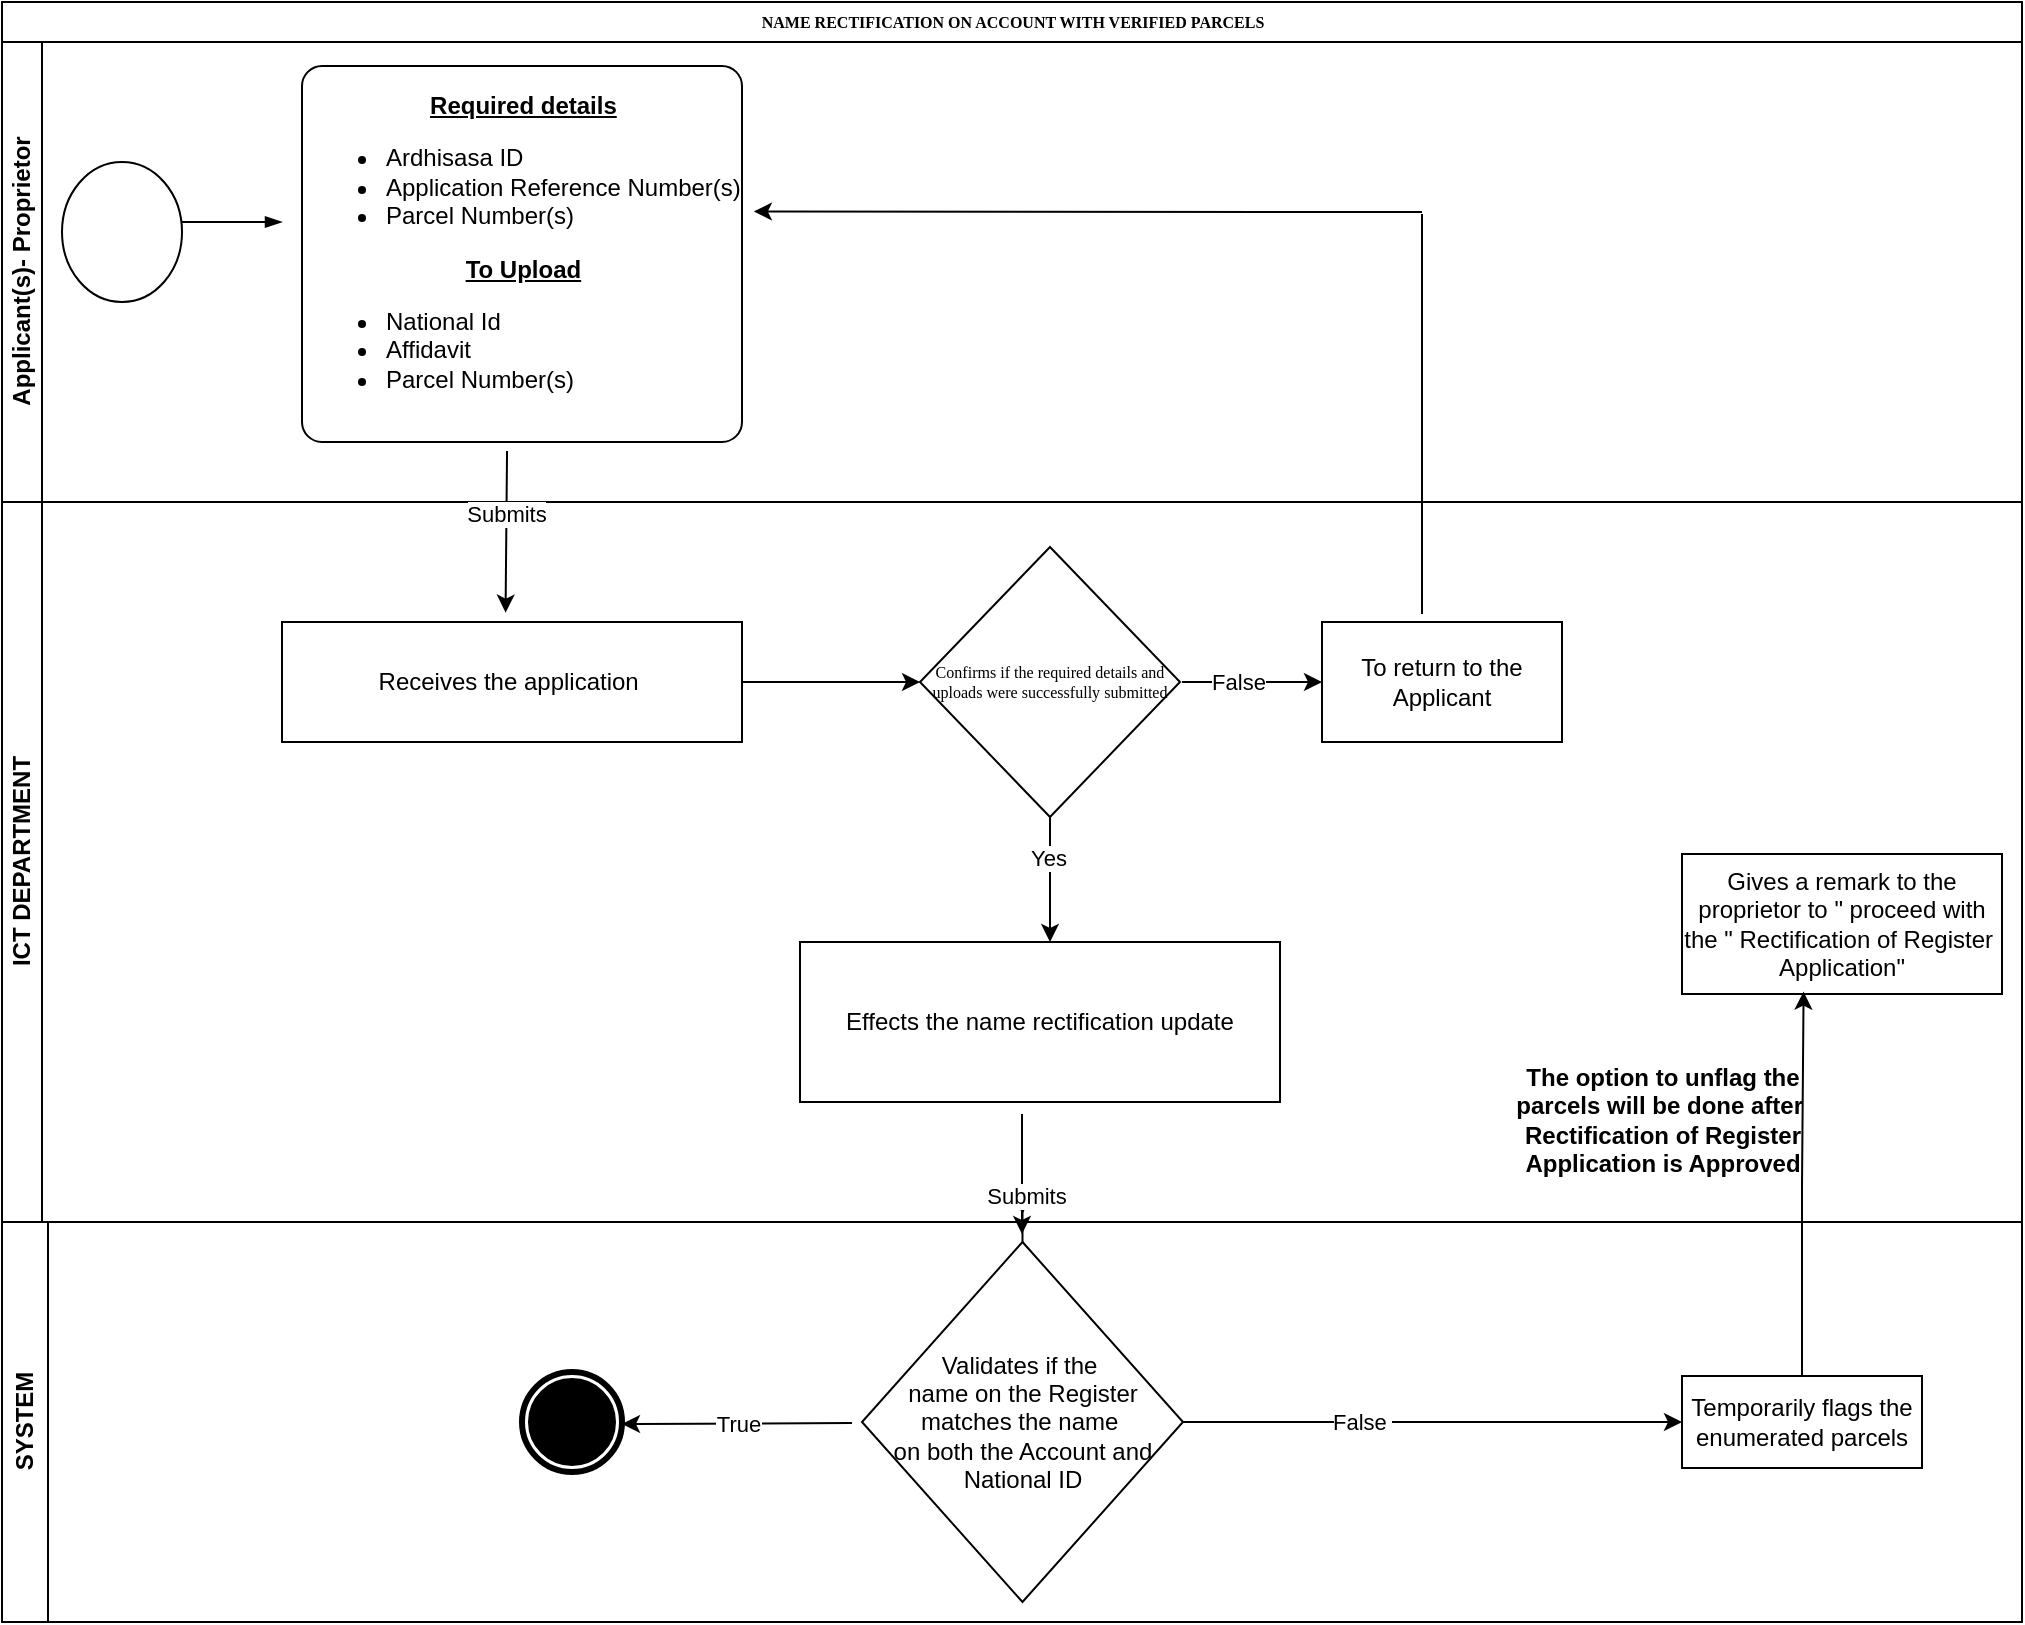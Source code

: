 <mxfile version="24.4.0" type="github">
  <diagram name="Page-1" id="c7488fd3-1785-93aa-aadb-54a6760d102a">
    <mxGraphModel dx="1135" dy="633" grid="1" gridSize="10" guides="1" tooltips="1" connect="1" arrows="1" fold="1" page="1" pageScale="1" pageWidth="1100" pageHeight="850" background="none" math="0" shadow="0">
      <root>
        <mxCell id="0" />
        <mxCell id="1" parent="0" />
        <mxCell id="2b4e8129b02d487f-1" value="NAME RECTIFICATION ON ACCOUNT WITH VERIFIED PARCELS" style="swimlane;html=1;childLayout=stackLayout;horizontal=1;startSize=20;horizontalStack=0;rounded=0;shadow=0;labelBackgroundColor=none;strokeWidth=1;fontFamily=Verdana;fontSize=8;align=center;" parent="1" vertex="1">
          <mxGeometry x="30" y="94" width="1010" height="810" as="geometry" />
        </mxCell>
        <mxCell id="2b4e8129b02d487f-2" value="Applicant(s)- Proprietor" style="swimlane;html=1;startSize=20;horizontal=0;" parent="2b4e8129b02d487f-1" vertex="1">
          <mxGeometry y="20" width="1010" height="230" as="geometry" />
        </mxCell>
        <mxCell id="2b4e8129b02d487f-5" value="" style="ellipse;whiteSpace=wrap;html=1;rounded=0;shadow=0;labelBackgroundColor=none;strokeWidth=1;fontFamily=Verdana;fontSize=8;align=center;" parent="2b4e8129b02d487f-2" vertex="1">
          <mxGeometry x="30" y="60" width="60" height="70" as="geometry" />
        </mxCell>
        <mxCell id="X0vCvpcDByL62yAAZkJj-32" value="&lt;h6&gt;&lt;br&gt;&lt;/h6&gt;" style="text;html=1;align=center;verticalAlign=middle;resizable=0;points=[];autosize=1;strokeColor=none;fillColor=none;" vertex="1" parent="2b4e8129b02d487f-2">
          <mxGeometry x="330" y="130" width="20" height="60" as="geometry" />
        </mxCell>
        <mxCell id="X0vCvpcDByL62yAAZkJj-83" value="&lt;div style=&quot;text-align: center;&quot;&gt;&lt;b style=&quot;background-color: initial;&quot;&gt;&lt;u&gt;Required details&lt;/u&gt;&lt;/b&gt;&lt;/div&gt;&lt;div&gt;&lt;ul&gt;&lt;li&gt;Ardhisasa ID&lt;/li&gt;&lt;li&gt;Application Reference Number(s)&lt;/li&gt;&lt;li&gt;Parcel Number(s)&lt;/li&gt;&lt;/ul&gt;&lt;b&gt;&lt;div style=&quot;text-align: center;&quot;&gt;&lt;b style=&quot;background-color: initial;&quot;&gt;&lt;u&gt;To Upload&lt;/u&gt;&lt;/b&gt;&lt;/div&gt;&lt;/b&gt;&lt;/div&gt;&lt;div&gt;&lt;ul&gt;&lt;li&gt;National Id&lt;/li&gt;&lt;li&gt;Affidavit&lt;/li&gt;&lt;li&gt;Parcel Number(s)&lt;/li&gt;&lt;/ul&gt;&lt;/div&gt;" style="points=[[0.25,0,0],[0.5,0,0],[0.75,0,0],[1,0.25,0],[1,0.5,0],[1,0.75,0],[0.75,1,0],[0.5,1,0],[0.25,1,0],[0,0.75,0],[0,0.5,0],[0,0.25,0]];shape=mxgraph.bpmn.task;whiteSpace=wrap;rectStyle=rounded;size=10;html=1;container=1;expand=0;collapsible=0;taskMarker=abstract;align=left;" vertex="1" parent="2b4e8129b02d487f-2">
          <mxGeometry x="150" y="12" width="220" height="188" as="geometry" />
        </mxCell>
        <mxCell id="X0vCvpcDByL62yAAZkJj-90" value="" style="edgeStyle=elbowEdgeStyle;fontSize=12;html=1;endArrow=blockThin;endFill=1;rounded=0;exitX=1;exitY=0.429;exitDx=0;exitDy=0;exitPerimeter=0;" edge="1" parent="2b4e8129b02d487f-2" source="2b4e8129b02d487f-5">
          <mxGeometry width="160" relative="1" as="geometry">
            <mxPoint x="110" y="90" as="sourcePoint" />
            <mxPoint x="140" y="90" as="targetPoint" />
          </mxGeometry>
        </mxCell>
        <mxCell id="X0vCvpcDByL62yAAZkJj-116" value="" style="endArrow=classic;html=1;rounded=0;" edge="1" parent="2b4e8129b02d487f-1">
          <mxGeometry width="50" height="50" relative="1" as="geometry">
            <mxPoint x="590" y="340" as="sourcePoint" />
            <mxPoint x="660" y="340" as="targetPoint" />
          </mxGeometry>
        </mxCell>
        <mxCell id="X0vCvpcDByL62yAAZkJj-117" value="False" style="edgeLabel;html=1;align=center;verticalAlign=middle;resizable=0;points=[];" vertex="1" connectable="0" parent="X0vCvpcDByL62yAAZkJj-116">
          <mxGeometry x="-0.214" relative="1" as="geometry">
            <mxPoint as="offset" />
          </mxGeometry>
        </mxCell>
        <mxCell id="2b4e8129b02d487f-3" value="ICT DEPARTMENT" style="swimlane;html=1;startSize=20;horizontal=0;movable=0;resizable=0;rotatable=0;deletable=0;editable=0;locked=1;connectable=0;" parent="2b4e8129b02d487f-1" vertex="1">
          <mxGeometry y="250" width="1010" height="360" as="geometry" />
        </mxCell>
        <mxCell id="X0vCvpcDByL62yAAZkJj-94" value="Receives the application&amp;nbsp;" style="rounded=0;whiteSpace=wrap;html=1;" vertex="1" parent="2b4e8129b02d487f-3">
          <mxGeometry x="140" y="60" width="230" height="60" as="geometry" />
        </mxCell>
        <mxCell id="X0vCvpcDByL62yAAZkJj-99" value="&lt;h6&gt;&lt;font face=&quot;Times New Roman&quot; style=&quot;font-weight: normal;&quot;&gt;Confirms if the required details and uploads were successfully submitted&lt;/font&gt;&lt;/h6&gt;" style="rhombus;whiteSpace=wrap;html=1;rounded=0;align=center;" vertex="1" parent="2b4e8129b02d487f-3">
          <mxGeometry x="459" y="22.5" width="130" height="135" as="geometry" />
        </mxCell>
        <mxCell id="X0vCvpcDByL62yAAZkJj-104" value="" style="endArrow=classic;html=1;rounded=0;exitX=1;exitY=0.5;exitDx=0;exitDy=0;entryX=0;entryY=0.5;entryDx=0;entryDy=0;" edge="1" parent="2b4e8129b02d487f-3" source="X0vCvpcDByL62yAAZkJj-94" target="X0vCvpcDByL62yAAZkJj-99">
          <mxGeometry width="50" height="50" relative="1" as="geometry">
            <mxPoint x="500" y="70" as="sourcePoint" />
            <mxPoint x="550" y="20" as="targetPoint" />
          </mxGeometry>
        </mxCell>
        <mxCell id="X0vCvpcDByL62yAAZkJj-109" value="" style="endArrow=classic;html=1;rounded=0;exitX=0.5;exitY=1;exitDx=0;exitDy=0;" edge="1" parent="2b4e8129b02d487f-3" source="X0vCvpcDByL62yAAZkJj-99">
          <mxGeometry width="50" height="50" relative="1" as="geometry">
            <mxPoint x="544" y="157.5" as="sourcePoint" />
            <mxPoint x="524" y="220" as="targetPoint" />
          </mxGeometry>
        </mxCell>
        <mxCell id="X0vCvpcDByL62yAAZkJj-110" value="Yes" style="edgeLabel;html=1;align=center;verticalAlign=middle;resizable=0;points=[];" vertex="1" connectable="0" parent="X0vCvpcDByL62yAAZkJj-109">
          <mxGeometry x="-0.349" y="-1" relative="1" as="geometry">
            <mxPoint as="offset" />
          </mxGeometry>
        </mxCell>
        <mxCell id="X0vCvpcDByL62yAAZkJj-106" value="Effects the name rectification update" style="whiteSpace=wrap;html=1;" vertex="1" parent="2b4e8129b02d487f-3">
          <mxGeometry x="399" y="220" width="240" height="80" as="geometry" />
        </mxCell>
        <mxCell id="2b4e8129b02d487f-4" value="ICT DEPARTMENT" style="swimlane;html=1;startSize=20;horizontal=0;" parent="2b4e8129b02d487f-1" vertex="1">
          <mxGeometry y="250" width="1010" height="360" as="geometry" />
        </mxCell>
        <mxCell id="X0vCvpcDByL62yAAZkJj-119" value="To return to the Applicant" style="rounded=0;whiteSpace=wrap;html=1;" vertex="1" parent="2b4e8129b02d487f-4">
          <mxGeometry x="660" y="60" width="120" height="60" as="geometry" />
        </mxCell>
        <mxCell id="X0vCvpcDByL62yAAZkJj-148" value="Gives a remark to the proprietor to &quot; proceed with the &quot; Rectification of Register&amp;nbsp;&lt;div&gt;Application&quot;&lt;/div&gt;" style="whiteSpace=wrap;html=1;" vertex="1" parent="2b4e8129b02d487f-4">
          <mxGeometry x="840" y="176" width="160" height="70" as="geometry" />
        </mxCell>
        <mxCell id="X0vCvpcDByL62yAAZkJj-97" value="" style="endArrow=classic;html=1;rounded=0;exitX=0.466;exitY=1.024;exitDx=0;exitDy=0;exitPerimeter=0;entryX=0.486;entryY=-0.078;entryDx=0;entryDy=0;entryPerimeter=0;" edge="1" parent="2b4e8129b02d487f-1" source="X0vCvpcDByL62yAAZkJj-83" target="X0vCvpcDByL62yAAZkJj-94">
          <mxGeometry width="50" height="50" relative="1" as="geometry">
            <mxPoint x="210" y="220" as="sourcePoint" />
            <mxPoint x="500" y="270" as="targetPoint" />
          </mxGeometry>
        </mxCell>
        <mxCell id="X0vCvpcDByL62yAAZkJj-98" value="Submits" style="edgeLabel;html=1;align=center;verticalAlign=middle;resizable=0;points=[];" vertex="1" connectable="0" parent="X0vCvpcDByL62yAAZkJj-97">
          <mxGeometry x="-0.217" relative="1" as="geometry">
            <mxPoint as="offset" />
          </mxGeometry>
        </mxCell>
        <mxCell id="X0vCvpcDByL62yAAZkJj-129" value="SYSTEM" style="swimlane;horizontal=0;whiteSpace=wrap;html=1;" vertex="1" parent="2b4e8129b02d487f-1">
          <mxGeometry y="610" width="1010" height="200" as="geometry" />
        </mxCell>
        <mxCell id="X0vCvpcDByL62yAAZkJj-157" style="edgeStyle=orthogonalEdgeStyle;rounded=0;orthogonalLoop=1;jettySize=auto;html=1;" edge="1" parent="X0vCvpcDByL62yAAZkJj-129" source="X0vCvpcDByL62yAAZkJj-136">
          <mxGeometry relative="1" as="geometry">
            <mxPoint x="510.25" y="-4" as="targetPoint" />
          </mxGeometry>
        </mxCell>
        <mxCell id="X0vCvpcDByL62yAAZkJj-136" value="Validates if&lt;span style=&quot;background-color: initial;&quot;&gt;&amp;nbsp;the&lt;/span&gt;&lt;span style=&quot;background-color: initial;&quot;&gt;&amp;nbsp;&lt;/span&gt;&lt;div&gt;&lt;span style=&quot;background-color: initial;&quot;&gt;name on the Register matches the name&amp;nbsp;&lt;/span&gt;&lt;div&gt;&lt;span style=&quot;background-color: initial;&quot;&gt;on both the Account and National ID&lt;/span&gt;&lt;/div&gt;&lt;/div&gt;" style="rhombus;whiteSpace=wrap;html=1;" vertex="1" parent="X0vCvpcDByL62yAAZkJj-129">
          <mxGeometry x="430" y="10" width="160.5" height="180" as="geometry" />
        </mxCell>
        <mxCell id="X0vCvpcDByL62yAAZkJj-144" value="Temporarily flags the enumerated parcels" style="whiteSpace=wrap;html=1;" vertex="1" parent="X0vCvpcDByL62yAAZkJj-129">
          <mxGeometry x="840" y="77" width="120" height="46" as="geometry" />
        </mxCell>
        <mxCell id="X0vCvpcDByL62yAAZkJj-152" value="" style="endArrow=classic;html=1;rounded=0;exitX=1;exitY=0.5;exitDx=0;exitDy=0;entryX=0;entryY=0.5;entryDx=0;entryDy=0;" edge="1" parent="X0vCvpcDByL62yAAZkJj-129" source="X0vCvpcDByL62yAAZkJj-136" target="X0vCvpcDByL62yAAZkJj-144">
          <mxGeometry width="50" height="50" relative="1" as="geometry">
            <mxPoint x="500" y="-54" as="sourcePoint" />
            <mxPoint x="550" y="-104" as="targetPoint" />
          </mxGeometry>
        </mxCell>
        <mxCell id="X0vCvpcDByL62yAAZkJj-160" value="False&amp;nbsp;" style="edgeLabel;html=1;align=center;verticalAlign=middle;resizable=0;points=[];" vertex="1" connectable="0" parent="X0vCvpcDByL62yAAZkJj-152">
          <mxGeometry x="-0.283" relative="1" as="geometry">
            <mxPoint as="offset" />
          </mxGeometry>
        </mxCell>
        <mxCell id="X0vCvpcDByL62yAAZkJj-161" value="" style="points=[[0.145,0.145,0],[0.5,0,0],[0.855,0.145,0],[1,0.5,0],[0.855,0.855,0],[0.5,1,0],[0.145,0.855,0],[0,0.5,0]];shape=mxgraph.bpmn.event;html=1;verticalLabelPosition=bottom;labelBackgroundColor=#ffffff;verticalAlign=top;align=center;perimeter=ellipsePerimeter;outlineConnect=0;aspect=fixed;outline=end;symbol=terminate;" vertex="1" parent="X0vCvpcDByL62yAAZkJj-129">
          <mxGeometry x="260" y="75" width="50" height="50" as="geometry" />
        </mxCell>
        <mxCell id="X0vCvpcDByL62yAAZkJj-151" style="edgeStyle=orthogonalEdgeStyle;rounded=0;orthogonalLoop=1;jettySize=auto;html=1;exitX=0.5;exitY=0;exitDx=0;exitDy=0;entryX=0.38;entryY=0.983;entryDx=0;entryDy=0;entryPerimeter=0;" edge="1" parent="2b4e8129b02d487f-1" source="X0vCvpcDByL62yAAZkJj-144" target="X0vCvpcDByL62yAAZkJj-148">
          <mxGeometry relative="1" as="geometry" />
        </mxCell>
        <mxCell id="X0vCvpcDByL62yAAZkJj-65" value="" style="endArrow=classic;html=1;rounded=0;" edge="1" parent="1">
          <mxGeometry width="50" height="50" relative="1" as="geometry">
            <mxPoint x="460" y="310" as="sourcePoint" />
            <mxPoint x="460" y="310" as="targetPoint" />
          </mxGeometry>
        </mxCell>
        <mxCell id="X0vCvpcDByL62yAAZkJj-125" value="" style="endArrow=none;html=1;rounded=0;" edge="1" parent="1">
          <mxGeometry width="50" height="50" relative="1" as="geometry">
            <mxPoint x="740" y="400" as="sourcePoint" />
            <mxPoint x="740" y="200" as="targetPoint" />
          </mxGeometry>
        </mxCell>
        <mxCell id="X0vCvpcDByL62yAAZkJj-126" value="" style="endArrow=classic;html=1;rounded=0;entryX=1.027;entryY=0.387;entryDx=0;entryDy=0;entryPerimeter=0;" edge="1" parent="1" target="X0vCvpcDByL62yAAZkJj-83">
          <mxGeometry width="50" height="50" relative="1" as="geometry">
            <mxPoint x="740" y="199" as="sourcePoint" />
            <mxPoint x="580" y="470" as="targetPoint" />
          </mxGeometry>
        </mxCell>
        <mxCell id="X0vCvpcDByL62yAAZkJj-154" value="&lt;b&gt;The option to unflag the&lt;/b&gt;&lt;div&gt;&lt;b&gt;parcels will be done after&amp;nbsp;&lt;/b&gt;&lt;/div&gt;&lt;div&gt;&lt;b&gt;Rectification of Register&lt;/b&gt;&lt;/div&gt;&lt;div&gt;&lt;b&gt;Application is Approved&lt;/b&gt;&lt;/div&gt;" style="text;html=1;align=center;verticalAlign=middle;resizable=0;points=[];autosize=1;strokeColor=none;fillColor=none;" vertex="1" parent="1">
          <mxGeometry x="775" y="618" width="170" height="70" as="geometry" />
        </mxCell>
        <mxCell id="X0vCvpcDByL62yAAZkJj-156" value="" style="endArrow=classic;html=1;rounded=0;" edge="1" parent="1">
          <mxGeometry width="50" height="50" relative="1" as="geometry">
            <mxPoint x="540" y="650" as="sourcePoint" />
            <mxPoint x="540" y="710" as="targetPoint" />
          </mxGeometry>
        </mxCell>
        <mxCell id="X0vCvpcDByL62yAAZkJj-158" value="Submits" style="edgeLabel;html=1;align=center;verticalAlign=middle;resizable=0;points=[];" vertex="1" connectable="0" parent="X0vCvpcDByL62yAAZkJj-156">
          <mxGeometry x="0.344" y="2" relative="1" as="geometry">
            <mxPoint as="offset" />
          </mxGeometry>
        </mxCell>
        <mxCell id="X0vCvpcDByL62yAAZkJj-159" value="True" style="endArrow=classic;html=1;rounded=0;exitX=-0.031;exitY=0.503;exitDx=0;exitDy=0;exitPerimeter=0;" edge="1" parent="1" source="X0vCvpcDByL62yAAZkJj-136">
          <mxGeometry width="50" height="50" relative="1" as="geometry">
            <mxPoint x="530" y="650" as="sourcePoint" />
            <mxPoint x="340" y="805" as="targetPoint" />
          </mxGeometry>
        </mxCell>
      </root>
    </mxGraphModel>
  </diagram>
</mxfile>
